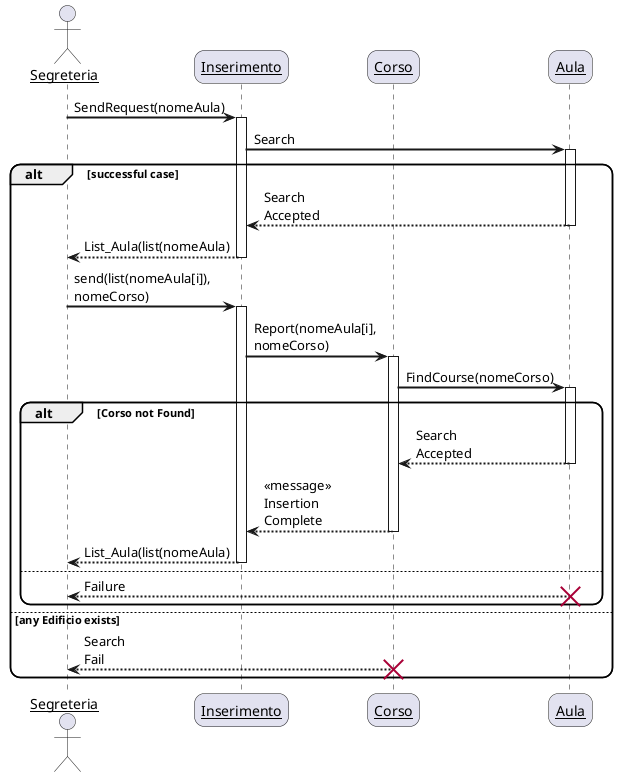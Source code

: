 @startuml
skinparam sequenceArrowThickness 2
skinparam roundcorner 20
skinparam maxmessagesize 60
skinparam sequenceParticipant underline

actor Segreteria
participant "Inserimento" as A
participant "Corso" as B
participant "Aula" as C

Segreteria -> A: SendRequest(nomeAula)
activate A

A -> C: Search
activate C


alt successful case

    C --> A: Search Accepted
    deactivate C
    A --> Segreteria: List_Aula(list(nomeAula)
    deactivate A

    Segreteria -> A: send(list(nomeAula[i]), nomeCorso)
    activate A

    A -> B: Report(nomeAula[i], nomeCorso)
    activate B
    
    B -> C: FindCourse(nomeCorso)
    activate C
    
    alt Corso not Found

        C --> B: Search Accepted
        deactivate C
        
        B --> A: <<message>> Insertion Complete
        deactivate B
        
        A --> Segreteria: List_Aula(list(nomeAula)
        deactivate A

    else
        
        C --> Segreteria: Failure
        destroy C
    end

else any Edificio exists

    B --> Segreteria: Search Fail
    destroy B
    
end

@enduml
